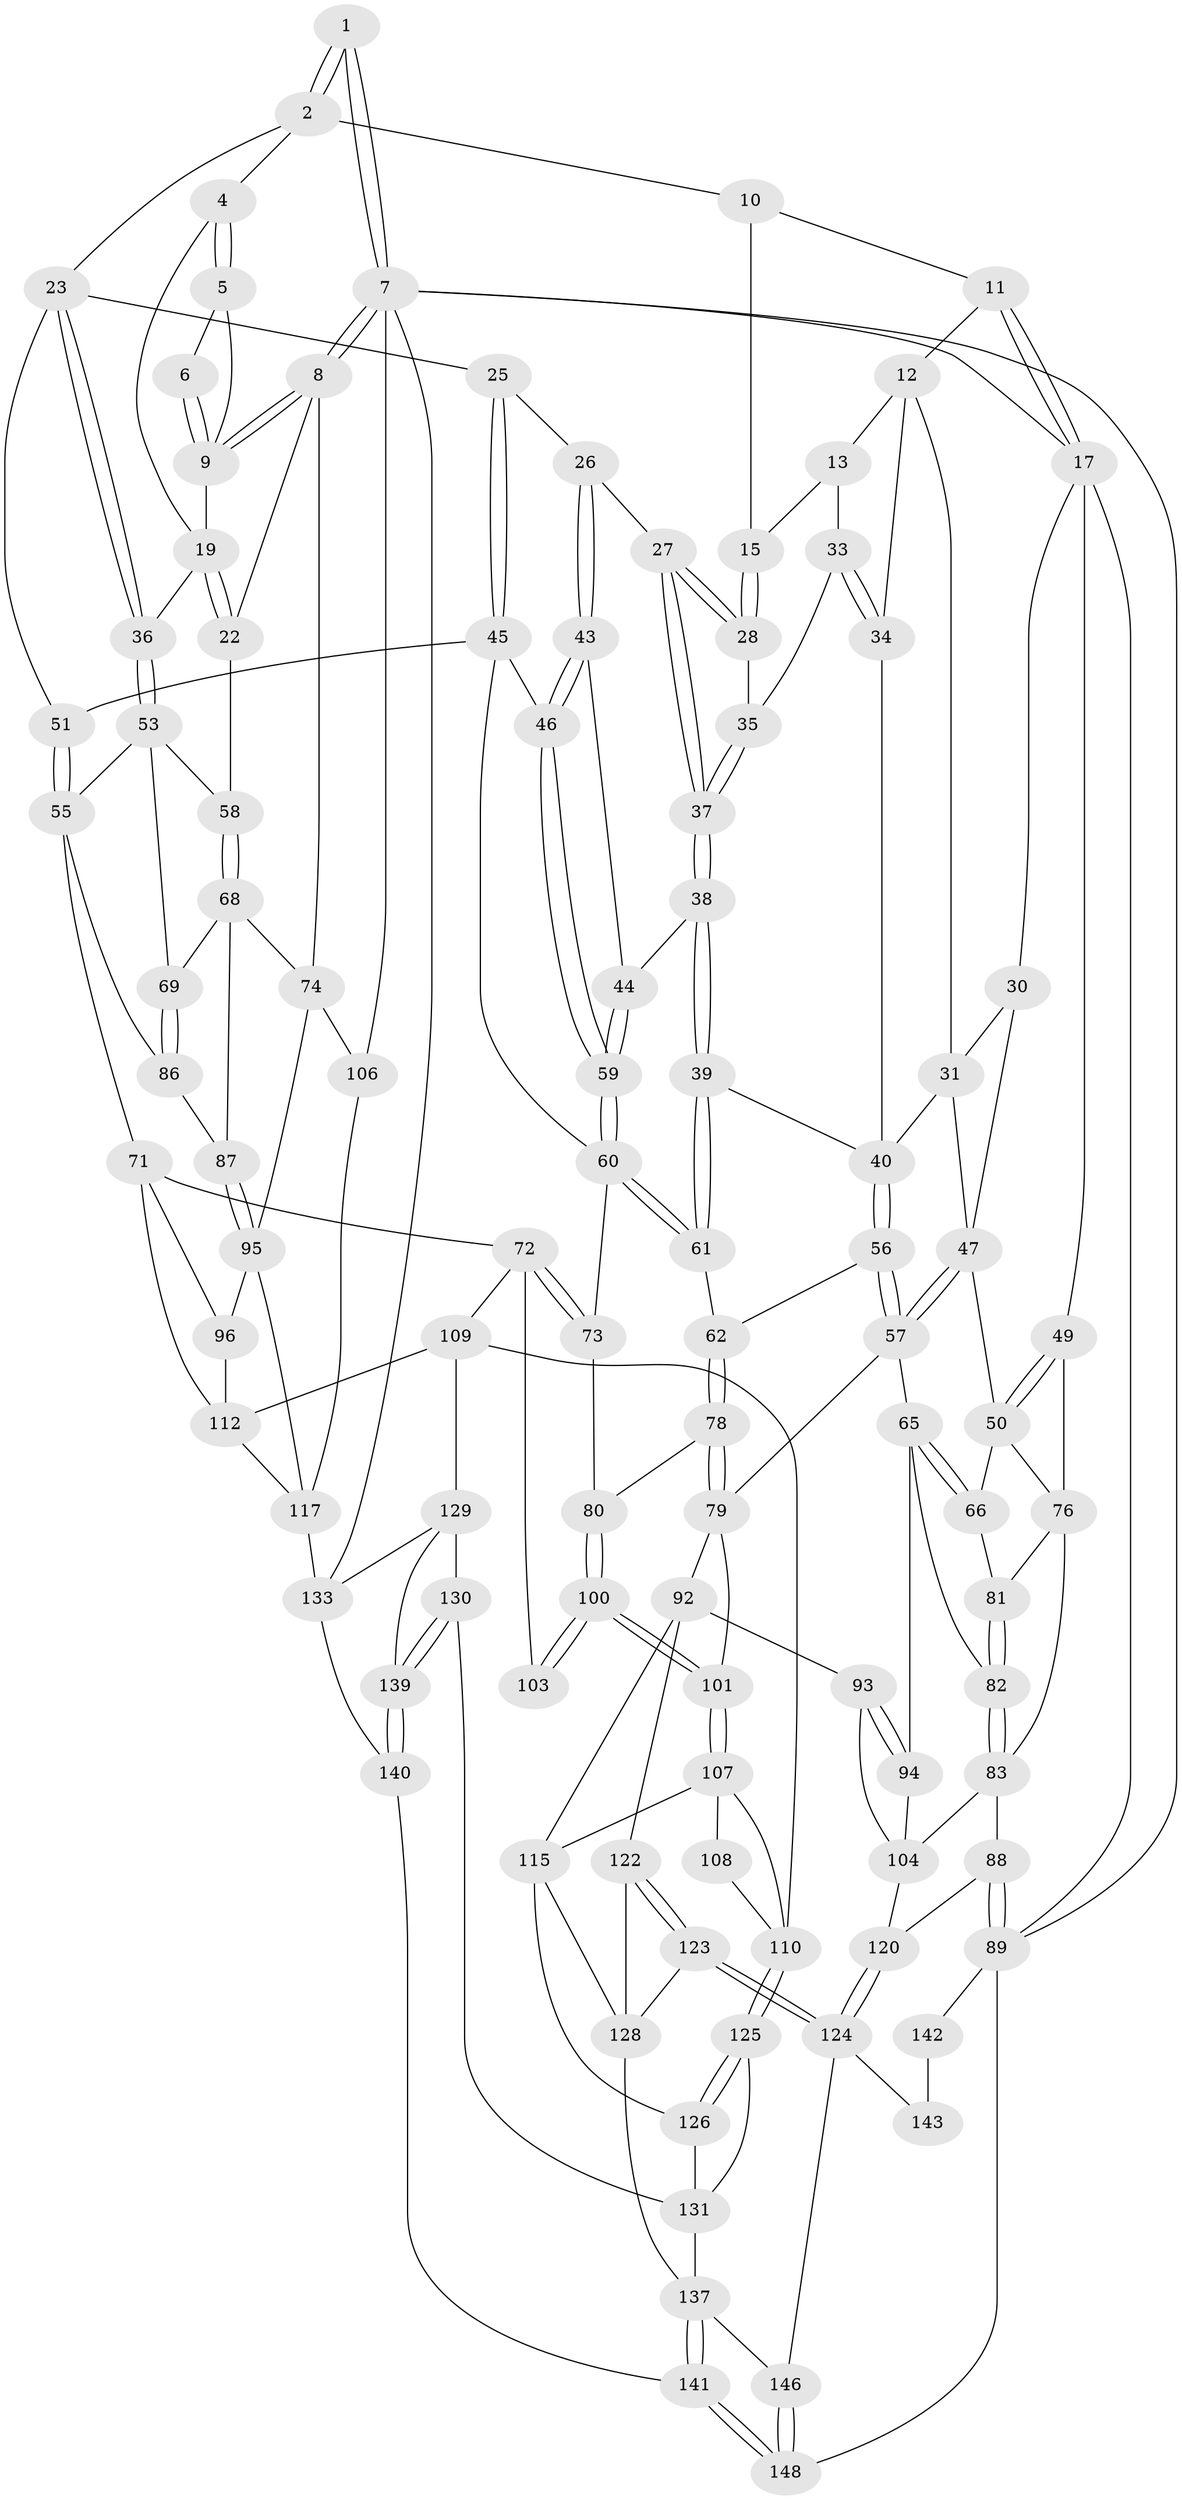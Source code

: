 // original degree distribution, {4: 0.20945945945945946, 5: 0.5202702702702703, 3: 0.033783783783783786, 6: 0.23648648648648649}
// Generated by graph-tools (version 1.1) at 2025/11/02/27/25 16:11:56]
// undirected, 103 vertices, 229 edges
graph export_dot {
graph [start="1"]
  node [color=gray90,style=filled];
  1 [pos="+0.8932458876805502+0"];
  2 [pos="+0.6282483010600585+0",super="+3"];
  4 [pos="+0.8546099912513225+0.12195761903033468"];
  5 [pos="+0.8762091465730598+0.11088522389515132"];
  6 [pos="+0.8888590640700238+0.08012423374587209"];
  7 [pos="+1+0",super="+105"];
  8 [pos="+1+0",super="+21"];
  9 [pos="+1+0.0633781157220105",super="+18"];
  10 [pos="+0.5739522420186891+0",super="+14"];
  11 [pos="+0.3469059872034989+0"];
  12 [pos="+0.2723028307998286+0.0871232331074595",super="+32"];
  13 [pos="+0.34308821135440554+0.08452724225489933",super="+16"];
  15 [pos="+0.5697813854826627+0"];
  17 [pos="+0+0",super="+29"];
  19 [pos="+0.9210893382724079+0.2316913839479799",super="+20"];
  22 [pos="+1+0.27506368041060797"];
  23 [pos="+0.7370564420395092+0.2055925575877569",super="+24"];
  25 [pos="+0.6011717220916356+0.18664489296416506"];
  26 [pos="+0.5609153252841558+0.15385983832241518"];
  27 [pos="+0.5570407917221706+0.14526240716541078"];
  28 [pos="+0.5561400763668393+0.1035777682669086"];
  30 [pos="+0.19949797331756428+0.13523069322003187"];
  31 [pos="+0.21766131633004937+0.13408288792235487",super="+42"];
  33 [pos="+0.41027050810243215+0.13969919660799762"];
  34 [pos="+0.3535386560469603+0.1744162370368391"];
  35 [pos="+0.4410948704706856+0.1861747124308064"];
  36 [pos="+0.8790841222461002+0.24385809297013766"];
  37 [pos="+0.4564888683477878+0.23895427880914658"];
  38 [pos="+0.4536122053435597+0.25336064387523505"];
  39 [pos="+0.4471995361796094+0.2563685592586206"];
  40 [pos="+0.41772599853958986+0.26530944880318563",super="+41"];
  43 [pos="+0.5558363464443663+0.2612305972724902"];
  44 [pos="+0.4618642823173252+0.2578189546258911"];
  45 [pos="+0.6225032405340145+0.27590404824718645",super="+52"];
  46 [pos="+0.5706073310966002+0.275073416376902"];
  47 [pos="+0.27333791583840716+0.336172537467656",super="+48"];
  49 [pos="+0+0.16499296758317303"];
  50 [pos="+0.08978489183244084+0.29248867070446866",super="+67"];
  51 [pos="+0.7049672453033259+0.2868636283590678"];
  53 [pos="+0.840219091816627+0.3334725055206524",super="+54"];
  55 [pos="+0.7723539321074172+0.36554749512357415",super="+70"];
  56 [pos="+0.3689770495115752+0.3523520260682481"];
  57 [pos="+0.28162574340388263+0.3762845885645006",super="+64"];
  58 [pos="+0.916097380251479+0.33836255576979263"];
  59 [pos="+0.5284618104721814+0.3813142081225034"];
  60 [pos="+0.5284961127093074+0.3828625070708825",super="+63"];
  61 [pos="+0.4569805202239476+0.36977189135766325"];
  62 [pos="+0.4071339769401366+0.37425237665859235"];
  65 [pos="+0.19970630058270047+0.4316876908958711",super="+85"];
  66 [pos="+0.13509527165143648+0.37233878120577174"];
  68 [pos="+0.894742247101722+0.41003903519104834",super="+75"];
  69 [pos="+0.8711830906205751+0.3989160826089153"];
  71 [pos="+0.7094366854277286+0.5235118681896165",super="+97"];
  72 [pos="+0.6672625946900377+0.5211263031491196",super="+102"];
  73 [pos="+0.5729167363609601+0.4688149498286677"];
  74 [pos="+1+0.38483137301965903",super="+98"];
  76 [pos="+0.03722974807480255+0.40427875135450747",super="+77"];
  78 [pos="+0.4290244236694308+0.4541901192673987"];
  79 [pos="+0.33920473547293944+0.5125215361801235",super="+91"];
  80 [pos="+0.5674584465229009+0.47207866003912896"];
  81 [pos="+0.07374426796036142+0.4189534537106835"];
  82 [pos="+0.057855776713861405+0.5144479524477512"];
  83 [pos="+0.00128772434381349+0.5496571272822532",super="+84"];
  86 [pos="+0.8082046928032767+0.4860790040607084"];
  87 [pos="+0.8991102713121087+0.4937800562117142"];
  88 [pos="+0+0.7609508729978138"];
  89 [pos="+0+1",super="+90"];
  92 [pos="+0.29077583295505993+0.6277439439938932",super="+116"];
  93 [pos="+0.27642584736861575+0.6277256901435"];
  94 [pos="+0.19551845347547336+0.5615284198037235"];
  95 [pos="+0.9055109831337264+0.5693248105561175",super="+99"];
  96 [pos="+0.8607813165279328+0.5997141458525139"];
  100 [pos="+0.5161402753836002+0.5364887407076988"];
  101 [pos="+0.4539912826780795+0.5821694129096098"];
  103 [pos="+0.5459467921710914+0.6132504662684698"];
  104 [pos="+0.10757101450102943+0.6182726332010471",super="+119"];
  106 [pos="+1+0.7616414047182009"];
  107 [pos="+0.4577659181068097+0.6554873637844568",super="+114"];
  108 [pos="+0.5405772445719091+0.6189851219304604"];
  109 [pos="+0.5995464310225136+0.6832153571582722",super="+113"];
  110 [pos="+0.5605850413617202+0.7125060115895631",super="+111"];
  112 [pos="+0.7457421349467466+0.7288147869010049",super="+118"];
  115 [pos="+0.4132857374723579+0.717809404172432",super="+127"];
  117 [pos="+0.8962643276138035+0.7535847312214775",super="+132"];
  120 [pos="+0.1314575639726346+0.8163104163201413",super="+121"];
  122 [pos="+0.30899595477139713+0.7145515774515993"];
  123 [pos="+0.19311239241483263+0.8384279412930138"];
  124 [pos="+0.1570952878638927+0.8387722867140356",super="+144"];
  125 [pos="+0.5637457919514453+0.7808922752431718"];
  126 [pos="+0.4230930301080173+0.8256801031394354"];
  128 [pos="+0.3429361968294336+0.8320066675071692",super="+135"];
  129 [pos="+0.7215266798917508+0.7726937490784263",super="+134"];
  130 [pos="+0.6837806919021574+0.83228112905073"];
  131 [pos="+0.5950667453212892+0.8229109570127063",super="+136"];
  133 [pos="+0.8903728616438794+0.87536145250725",super="+147"];
  137 [pos="+0.48017168730389337+1",super="+138"];
  139 [pos="+0.7117320785733092+0.9255935514683308"];
  140 [pos="+0.6494488889902496+1"];
  141 [pos="+0.5160277112532367+1"];
  142 [pos="+0.02320188263059661+0.9347214378153841",super="+145"];
  143 [pos="+0.0359235335794802+0.9576574335405655"];
  146 [pos="+0.1461419878712573+1"];
  148 [pos="+0.14432871604855815+1"];
  1 -- 2;
  1 -- 2;
  1 -- 7;
  1 -- 7;
  2 -- 10;
  2 -- 4;
  2 -- 23;
  4 -- 5;
  4 -- 5;
  4 -- 19;
  5 -- 6;
  5 -- 9;
  6 -- 9;
  6 -- 9;
  7 -- 8;
  7 -- 8;
  7 -- 17;
  7 -- 89;
  7 -- 106;
  7 -- 133;
  8 -- 9;
  8 -- 9;
  8 -- 74;
  8 -- 22;
  9 -- 19;
  10 -- 11;
  10 -- 15;
  11 -- 12;
  11 -- 17;
  11 -- 17;
  12 -- 13;
  12 -- 34;
  12 -- 31;
  13 -- 33;
  13 -- 15;
  15 -- 28;
  15 -- 28;
  17 -- 89;
  17 -- 30;
  17 -- 49;
  19 -- 22;
  19 -- 22;
  19 -- 36;
  22 -- 58;
  23 -- 36;
  23 -- 36;
  23 -- 25;
  23 -- 51;
  25 -- 26;
  25 -- 45;
  25 -- 45;
  26 -- 27;
  26 -- 43;
  26 -- 43;
  27 -- 28;
  27 -- 28;
  27 -- 37;
  27 -- 37;
  28 -- 35;
  30 -- 31;
  30 -- 47;
  31 -- 47;
  31 -- 40;
  33 -- 34;
  33 -- 34;
  33 -- 35;
  34 -- 40;
  35 -- 37;
  35 -- 37;
  36 -- 53;
  36 -- 53;
  37 -- 38;
  37 -- 38;
  38 -- 39;
  38 -- 39;
  38 -- 44;
  39 -- 40;
  39 -- 61;
  39 -- 61;
  40 -- 56;
  40 -- 56;
  43 -- 44;
  43 -- 46;
  43 -- 46;
  44 -- 59;
  44 -- 59;
  45 -- 46;
  45 -- 51;
  45 -- 60;
  46 -- 59;
  46 -- 59;
  47 -- 57;
  47 -- 57;
  47 -- 50;
  49 -- 50;
  49 -- 50;
  49 -- 76;
  50 -- 66;
  50 -- 76;
  51 -- 55;
  51 -- 55;
  53 -- 58;
  53 -- 69;
  53 -- 55;
  55 -- 71;
  55 -- 86;
  56 -- 57;
  56 -- 57;
  56 -- 62;
  57 -- 65;
  57 -- 79;
  58 -- 68;
  58 -- 68;
  59 -- 60;
  59 -- 60;
  60 -- 61;
  60 -- 61;
  60 -- 73;
  61 -- 62;
  62 -- 78;
  62 -- 78;
  65 -- 66;
  65 -- 66;
  65 -- 82;
  65 -- 94;
  66 -- 81;
  68 -- 69;
  68 -- 74;
  68 -- 87;
  69 -- 86;
  69 -- 86;
  71 -- 72;
  71 -- 96;
  71 -- 112;
  72 -- 73;
  72 -- 73;
  72 -- 109;
  72 -- 103;
  73 -- 80;
  74 -- 106;
  74 -- 95;
  76 -- 81;
  76 -- 83;
  78 -- 79;
  78 -- 79;
  78 -- 80;
  79 -- 92;
  79 -- 101;
  80 -- 100;
  80 -- 100;
  81 -- 82;
  81 -- 82;
  82 -- 83;
  82 -- 83;
  83 -- 104;
  83 -- 88;
  86 -- 87;
  87 -- 95;
  87 -- 95;
  88 -- 89;
  88 -- 89;
  88 -- 120;
  89 -- 148;
  89 -- 142;
  92 -- 93;
  92 -- 122;
  92 -- 115;
  93 -- 94;
  93 -- 94;
  93 -- 104;
  94 -- 104;
  95 -- 96;
  95 -- 117;
  96 -- 112;
  100 -- 101;
  100 -- 101;
  100 -- 103;
  100 -- 103;
  101 -- 107;
  101 -- 107;
  104 -- 120;
  106 -- 117;
  107 -- 108;
  107 -- 115;
  107 -- 110;
  108 -- 110;
  109 -- 110;
  109 -- 112;
  109 -- 129;
  110 -- 125;
  110 -- 125;
  112 -- 117;
  115 -- 128;
  115 -- 126;
  117 -- 133;
  120 -- 124;
  120 -- 124;
  122 -- 123;
  122 -- 123;
  122 -- 128;
  123 -- 124;
  123 -- 124;
  123 -- 128;
  124 -- 146;
  124 -- 143;
  125 -- 126;
  125 -- 126;
  125 -- 131;
  126 -- 131;
  128 -- 137;
  129 -- 130;
  129 -- 139;
  129 -- 133;
  130 -- 131;
  130 -- 139;
  130 -- 139;
  131 -- 137;
  133 -- 140;
  137 -- 141;
  137 -- 141;
  137 -- 146;
  139 -- 140;
  139 -- 140;
  140 -- 141;
  141 -- 148;
  141 -- 148;
  142 -- 143 [weight=2];
  146 -- 148;
  146 -- 148;
}
